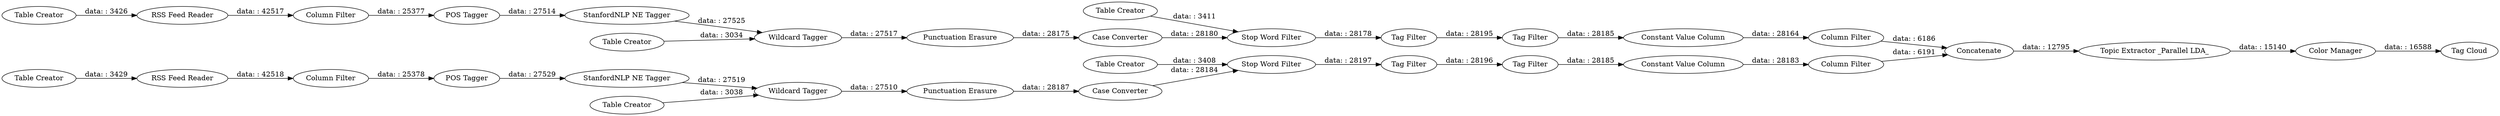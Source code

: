 digraph {
	"-9176454967065539725_32" [label="Column Filter"]
	"-4741041902801533452_59" [label="Color Manager"]
	"-4741041902801533452_58" [label="Topic Extractor _Parallel LDA_"]
	"8429294033103971668_19" [label="Table Creator"]
	"6079172078687078955_10" [label="Wildcard Tagger"]
	"6079172078687078955_7" [label="POS Tagger"]
	"8429294033103971668_15" [label="Stop Word Filter"]
	"8429294033103971668_23" [label="Constant Value Column"]
	"8273211493514814671_9" [label="StanfordNLP NE Tagger"]
	"6079172078687078955_60" [label="Column Filter"]
	"-9176454967065539725_31" [label="Tag Filter"]
	"-9176454967065539725_27" [label="Punctuation Erasure"]
	"6079172078687078955_42" [label="Table Creator"]
	"6079172078687078955_53" [label="RSS Feed Reader"]
	"8429294033103971668_24" [label="Column Filter"]
	"8273211493514814671_60" [label="Column Filter"]
	"8429294033103971668_20" [label="Tag Filter"]
	"-9176454967065539725_25" [label="Table Creator"]
	"8429294033103971668_16" [label="Case Converter"]
	"8273211493514814671_11" [label="Table Creator"]
	"-9176454967065539725_12" [label="Constant Value Column"]
	"6079172078687078955_9" [label="StanfordNLP NE Tagger"]
	"-9176454967065539725_26" [label="Tag Filter"]
	"-9176454967065539725_29" [label="Case Converter"]
	"6079172078687078955_11" [label="Table Creator"]
	"8429294033103971668_17" [label="Tag Filter"]
	"-4741041902801533452_60" [label="Tag Cloud"]
	"8273211493514814671_7" [label="POS Tagger"]
	"8429294033103971668_12" [label="Punctuation Erasure"]
	"8273211493514814671_10" [label="Wildcard Tagger"]
	"8273211493514814671_42" [label="Table Creator"]
	"8273211493514814671_53" [label="RSS Feed Reader"]
	"-9176454967065539725_28" [label="Stop Word Filter"]
	"923340809041012556_33" [label=Concatenate]
	"6079172078687078955_42" -> "6079172078687078955_53" [label="data: : 3429"]
	"8273211493514814671_53" -> "8273211493514814671_60" [label="data: : 42517"]
	"8429294033103971668_16" -> "8429294033103971668_15" [label="data: : 28180"]
	"8429294033103971668_12" -> "8429294033103971668_16" [label="data: : 28175"]
	"-9176454967065539725_25" -> "-9176454967065539725_28" [label="data: : 3408"]
	"8429294033103971668_24" -> "923340809041012556_33" [label="data: : 6186"]
	"6079172078687078955_7" -> "6079172078687078955_9" [label="data: : 27529"]
	"-9176454967065539725_32" -> "923340809041012556_33" [label="data: : 6191"]
	"923340809041012556_33" -> "-4741041902801533452_58" [label="data: : 12795"]
	"-9176454967065539725_28" -> "-9176454967065539725_26" [label="data: : 28197"]
	"8429294033103971668_23" -> "8429294033103971668_24" [label="data: : 28164"]
	"-4741041902801533452_59" -> "-4741041902801533452_60" [label="data: : 16588"]
	"8429294033103971668_20" -> "8429294033103971668_23" [label="data: : 28185"]
	"8273211493514814671_60" -> "8273211493514814671_7" [label="data: : 25377"]
	"8273211493514814671_42" -> "8273211493514814671_53" [label="data: : 3426"]
	"-9176454967065539725_29" -> "-9176454967065539725_28" [label="data: : 28184"]
	"8273211493514814671_9" -> "8273211493514814671_10" [label="data: : 27525"]
	"6079172078687078955_11" -> "6079172078687078955_10" [label="data: : 3038"]
	"6079172078687078955_53" -> "6079172078687078955_60" [label="data: : 42518"]
	"8429294033103971668_17" -> "8429294033103971668_20" [label="data: : 28195"]
	"8429294033103971668_15" -> "8429294033103971668_17" [label="data: : 28178"]
	"6079172078687078955_60" -> "6079172078687078955_7" [label="data: : 25378"]
	"-9176454967065539725_12" -> "-9176454967065539725_32" [label="data: : 28183"]
	"-9176454967065539725_31" -> "-9176454967065539725_12" [label="data: : 28185"]
	"8273211493514814671_7" -> "8273211493514814671_9" [label="data: : 27514"]
	"-9176454967065539725_26" -> "-9176454967065539725_31" [label="data: : 28196"]
	"8429294033103971668_19" -> "8429294033103971668_15" [label="data: : 3411"]
	"6079172078687078955_10" -> "-9176454967065539725_27" [label="data: : 27510"]
	"-9176454967065539725_27" -> "-9176454967065539725_29" [label="data: : 28187"]
	"6079172078687078955_9" -> "6079172078687078955_10" [label="data: : 27519"]
	"8273211493514814671_11" -> "8273211493514814671_10" [label="data: : 3034"]
	"-4741041902801533452_58" -> "-4741041902801533452_59" [label="data: : 15140"]
	"8273211493514814671_10" -> "8429294033103971668_12" [label="data: : 27517"]
	rankdir=LR
}
